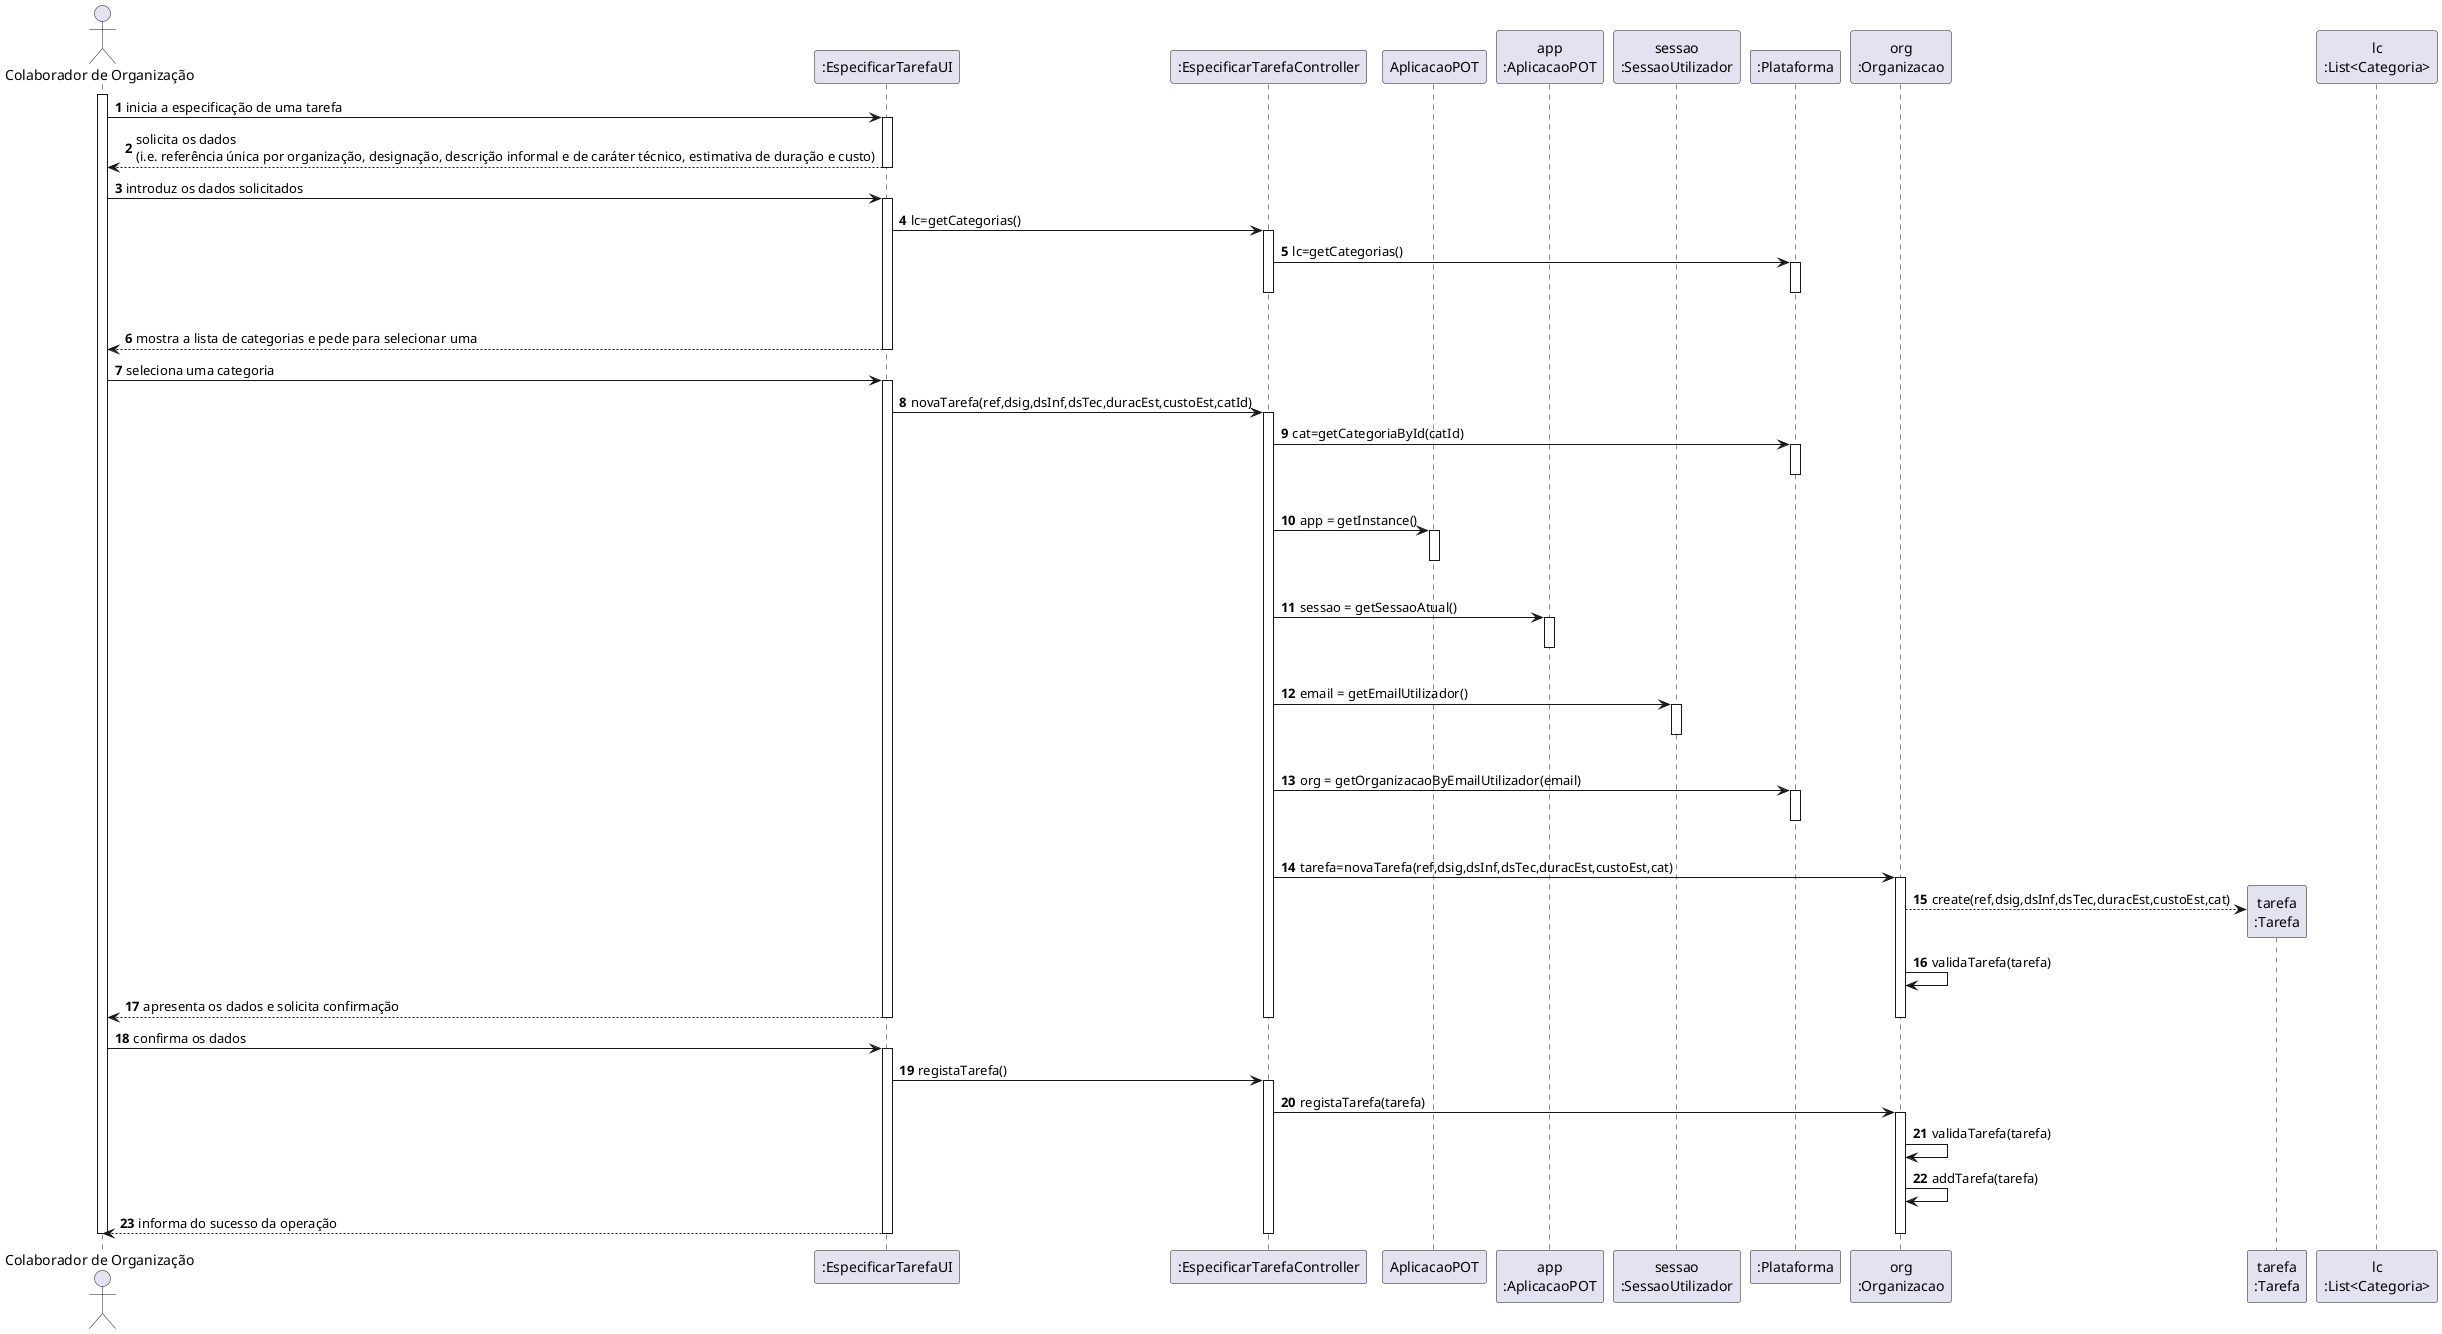 @startuml
autonumber
'hide footbox
actor "Colaborador de Organização" as ADM

participant ":EspecificarTarefaUI" as UI
participant ":EspecificarTarefaController" as CTRL
participant "AplicacaoPOT" as _APP
participant "app\n:AplicacaoPOT" as APP
participant "sessao\n:SessaoUtilizador" as SESSAO
participant ":Plataforma" as PLAT
participant "org\n:Organizacao" as ORG
participant "tarefa\n:Tarefa" as TAREFA
participant "lc\n:List<Categoria>" as LIST_CAT

activate ADM
ADM -> UI : inicia a especificação de uma tarefa
activate UI
UI --> ADM : solicita os dados \n(i.e. referência única por organização, designação, descrição informal e de caráter técnico, estimativa de duração e custo)
deactivate UI

ADM -> UI : introduz os dados solicitados
activate UI

UI -> CTRL : lc=getCategorias()
activate CTRL

CTRL -> PLAT : lc=getCategorias()
activate PLAT
|||
deactivate PLAT
deactivate CTRL

UI --> ADM : mostra a lista de categorias e pede para selecionar uma
deactivate PLAT
deactivate UI

ADM -> UI : seleciona uma categoria
activate UI

UI -> CTRL : novaTarefa(ref,dsig,dsInf,dsTec,duracEst,custoEst,catId)
activate CTRL

CTRL -> PLAT : cat=getCategoriaById(catId)
activate PLAT
|||
deactivate PLAT

CTRL -> _APP: app = getInstance()
activate _APP
|||
deactivate _APP

CTRL -> APP: sessao = getSessaoAtual()
activate APP
|||
deactivate APP

CTRL -> SESSAO: email = getEmailUtilizador()
activate SESSAO
|||
deactivate SESSAO

CTRL -> PLAT: org = getOrganizacaoByEmailUtilizador(email)
activate PLAT
|||
deactivate PLAT

CTRL -> ORG: tarefa=novaTarefa(ref,dsig,dsInf,dsTec,duracEst,custoEst,cat)
activate ORG

ORG --> TAREFA**: create(ref,dsig,dsInf,dsTec,duracEst,custoEst,cat)
ORG -> ORG: validaTarefa(tarefa)

UI --> ADM: apresenta os dados e solicita confirmação
deactivate ORG
deactivate PLAT
deactivate CTRL
deactivate UI

ADM -> UI : confirma os dados
activate UI
UI -> CTRL : registaTarefa()
activate CTRL

CTRL -> ORG : registaTarefa(tarefa)
activate ORG

ORG -> ORG: validaTarefa(tarefa)
ORG -> ORG: addTarefa(tarefa)

UI --> ADM : informa do sucesso da operação
deactivate ORG
deactivate CTRL
deactivate UI

deactivate ADM

@enduml
